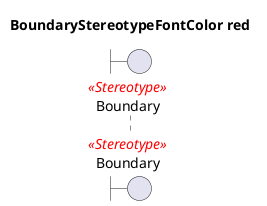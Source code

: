 @startuml
'!include ../../../plantuml-styles/plantuml-ae-skinparam-ex.iuml

skinparam BoundaryStereotypeFontColor red

title BoundaryStereotypeFontColor red

boundary Boundary <<Stereotype>>

@enduml